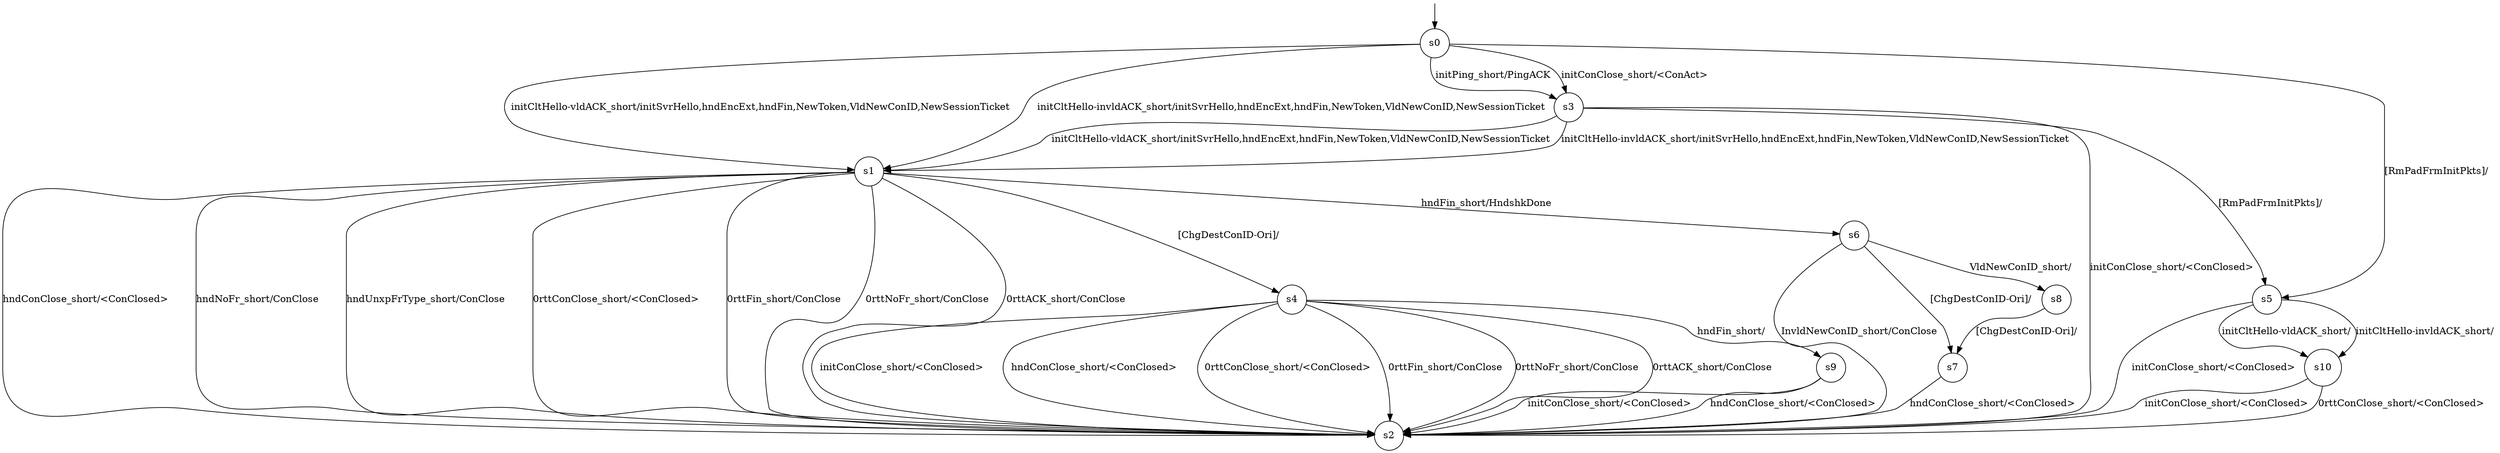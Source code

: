 digraph g {

s0 [shape="circle" label="s0"];
s1 [shape="circle" label="s1"];
s2 [shape="circle" label="s2"];
s3 [shape="circle" label="s3"];
s4 [shape="circle" label="s4"];
s5 [shape="circle" label="s5"];
s6 [shape="circle" label="s6"];
s7 [shape="circle" label="s7"];
s8 [shape="circle" label="s8"];
s9 [shape="circle" label="s9"];
s10 [shape="circle" label="s10"];
s0 -> s3 [label="initPing_short/PingACK "];
s0 -> s3 [label="initConClose_short/<ConAct> "];
s0 -> s1 [label="initCltHello-vldACK_short/initSvrHello,hndEncExt,hndFin,NewToken,VldNewConID,NewSessionTicket "];
s0 -> s1 [label="initCltHello-invldACK_short/initSvrHello,hndEncExt,hndFin,NewToken,VldNewConID,NewSessionTicket "];
s0 -> s5 [label="[RmPadFrmInitPkts]/ "];
s1 -> s6 [label="hndFin_short/HndshkDone "];
s1 -> s2 [label="hndConClose_short/<ConClosed> "];
s1 -> s2 [label="hndNoFr_short/ConClose "];
s1 -> s2 [label="hndUnxpFrType_short/ConClose "];
s1 -> s2 [label="0rttConClose_short/<ConClosed> "];
s1 -> s2 [label="0rttFin_short/ConClose "];
s1 -> s2 [label="0rttNoFr_short/ConClose "];
s1 -> s2 [label="0rttACK_short/ConClose "];
s1 -> s4 [label="[ChgDestConID-Ori]/ "];
s3 -> s2 [label="initConClose_short/<ConClosed> "];
s3 -> s1 [label="initCltHello-vldACK_short/initSvrHello,hndEncExt,hndFin,NewToken,VldNewConID,NewSessionTicket "];
s3 -> s1 [label="initCltHello-invldACK_short/initSvrHello,hndEncExt,hndFin,NewToken,VldNewConID,NewSessionTicket "];
s3 -> s5 [label="[RmPadFrmInitPkts]/ "];
s4 -> s2 [label="initConClose_short/<ConClosed> "];
s4 -> s9 [label="hndFin_short/ "];
s4 -> s2 [label="hndConClose_short/<ConClosed> "];
s4 -> s2 [label="0rttConClose_short/<ConClosed> "];
s4 -> s2 [label="0rttFin_short/ConClose "];
s4 -> s2 [label="0rttNoFr_short/ConClose "];
s4 -> s2 [label="0rttACK_short/ConClose "];
s5 -> s2 [label="initConClose_short/<ConClosed> "];
s5 -> s10 [label="initCltHello-vldACK_short/ "];
s5 -> s10 [label="initCltHello-invldACK_short/ "];
s6 -> s8 [label="VldNewConID_short/ "];
s6 -> s2 [label="InvldNewConID_short/ConClose "];
s6 -> s7 [label="[ChgDestConID-Ori]/ "];
s7 -> s2 [label="hndConClose_short/<ConClosed> "];
s8 -> s7 [label="[ChgDestConID-Ori]/ "];
s9 -> s2 [label="initConClose_short/<ConClosed> "];
s9 -> s2 [label="hndConClose_short/<ConClosed> "];
s10 -> s2 [label="initConClose_short/<ConClosed> "];
s10 -> s2 [label="0rttConClose_short/<ConClosed> "];

__start0 [label="" shape="none" width="0" height="0"];
__start0 -> s0;

}
